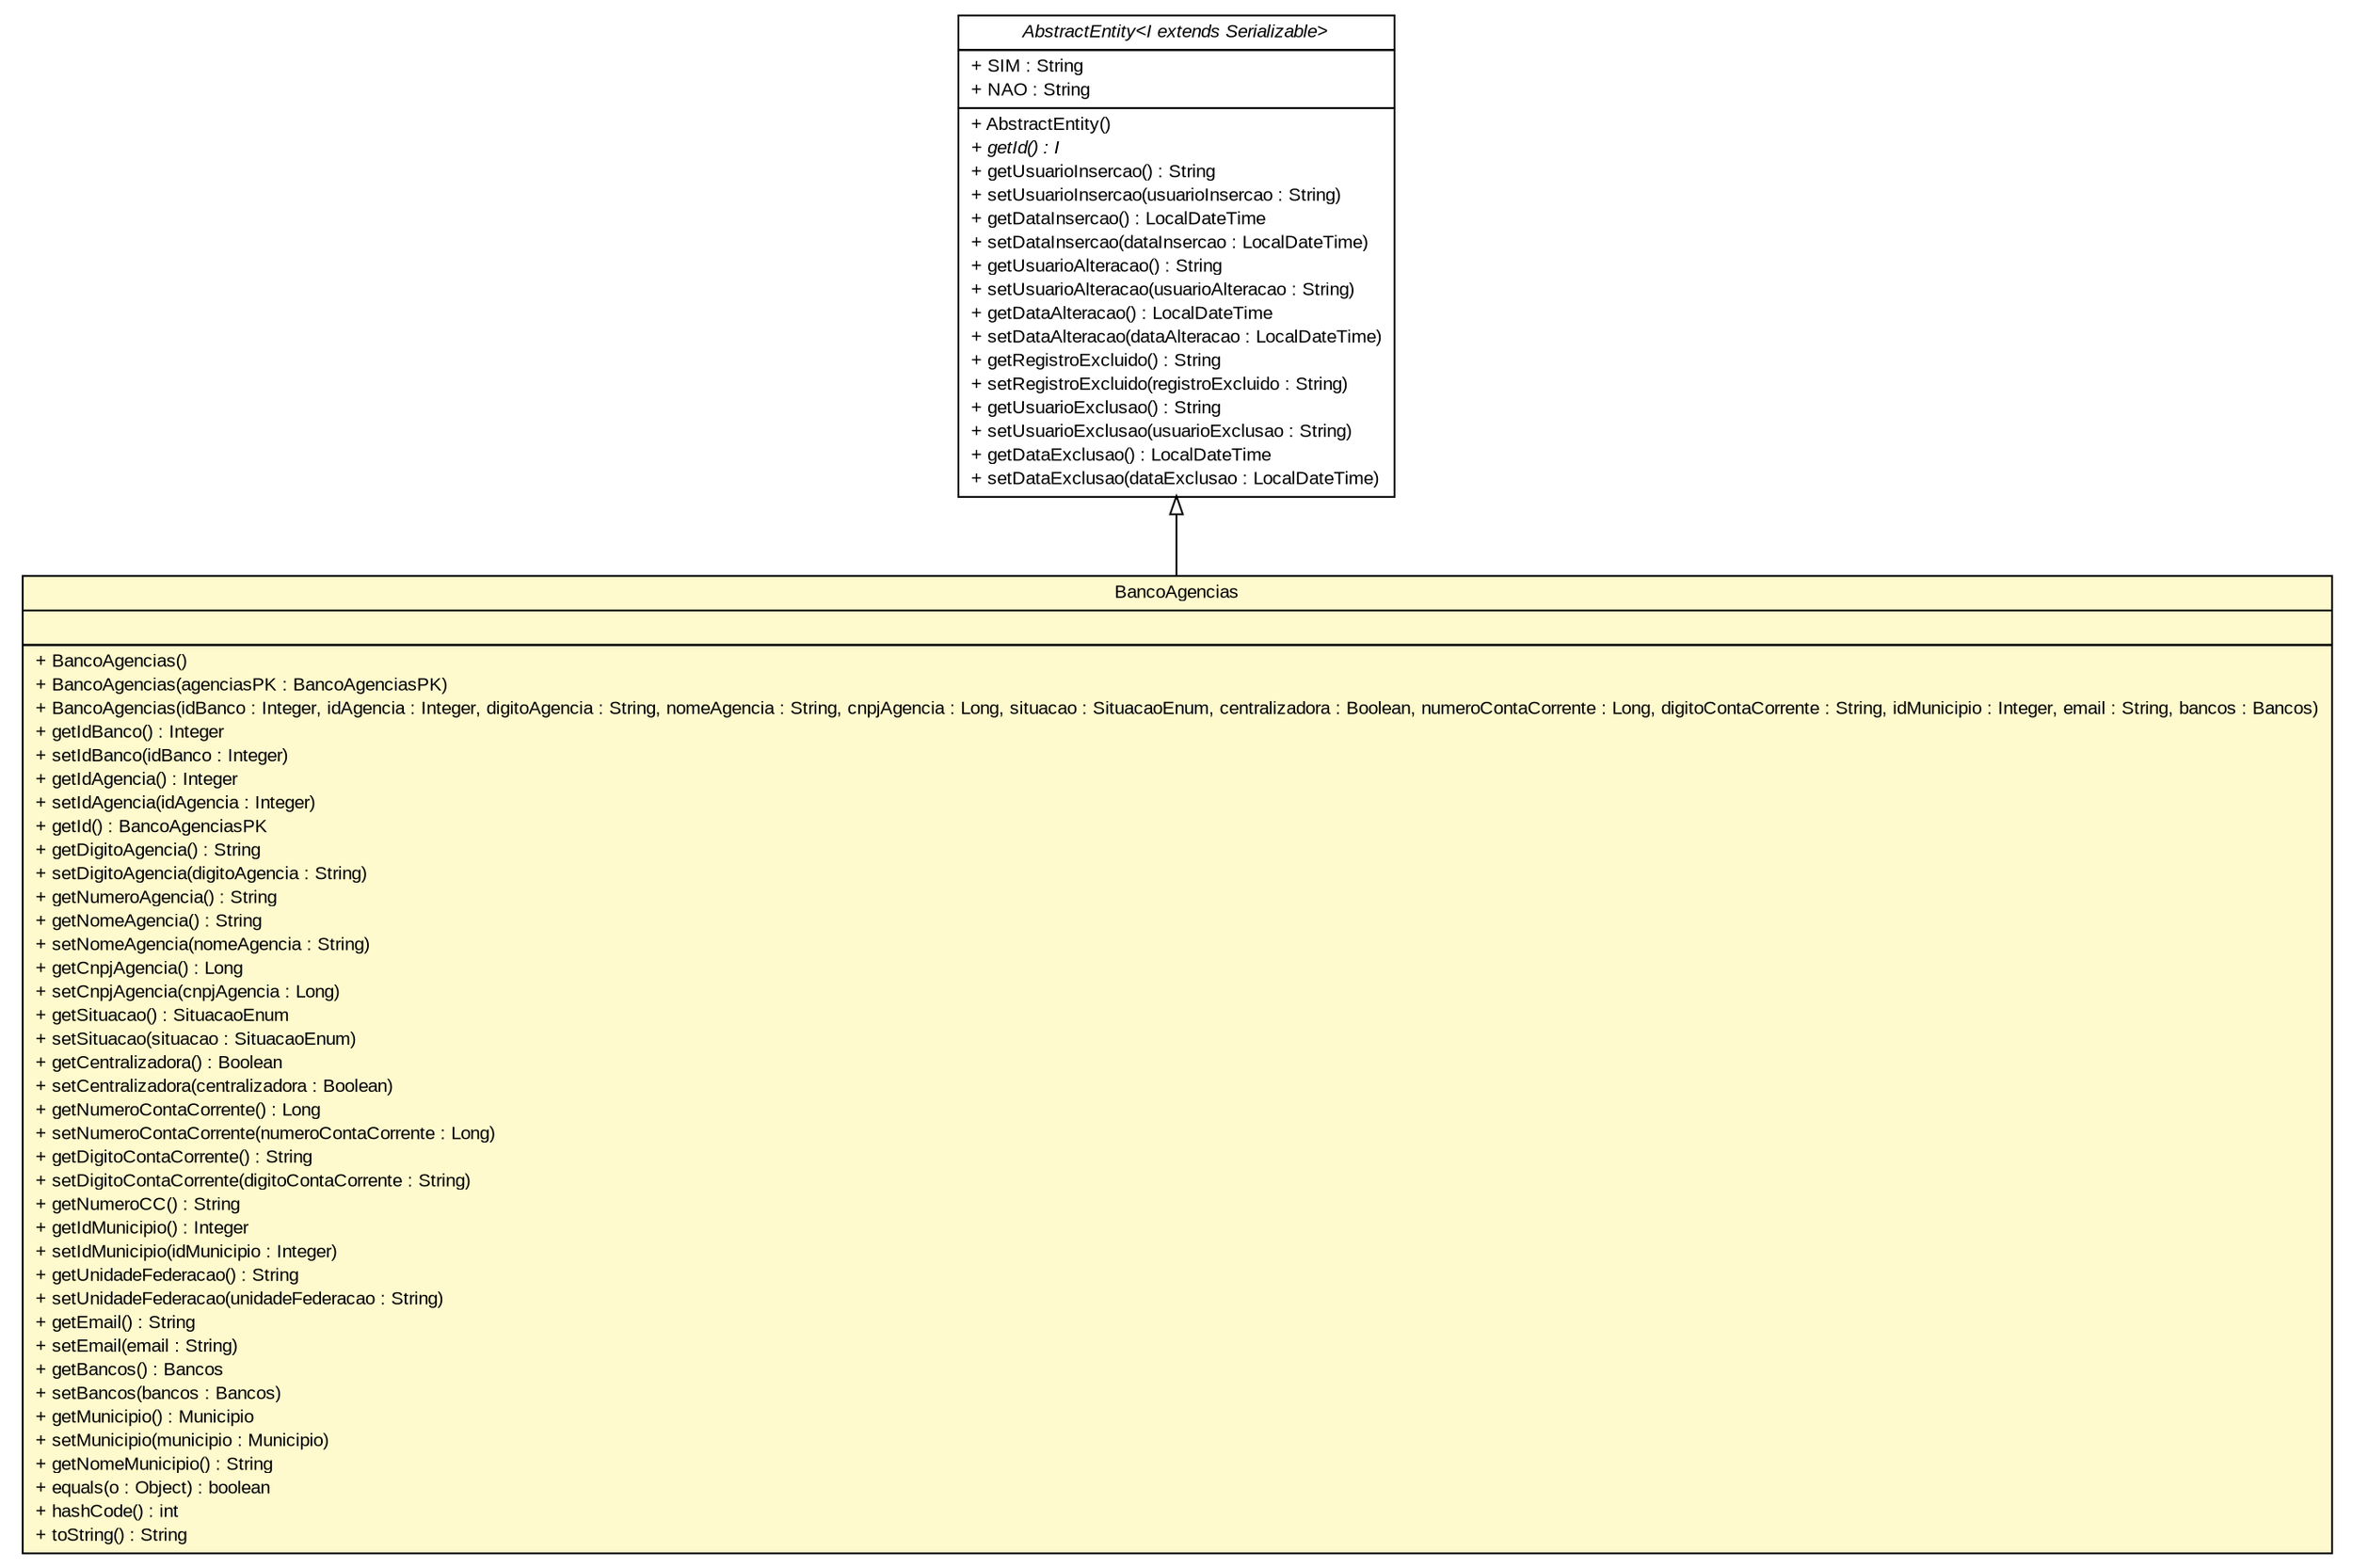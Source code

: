 #!/usr/local/bin/dot
#
# Class diagram 
# Generated by UMLGraph version R5_6 (http://www.umlgraph.org/)
#

digraph G {
	edge [fontname="arial",fontsize=10,labelfontname="arial",labelfontsize=10];
	node [fontname="arial",fontsize=10,shape=plaintext];
	nodesep=0.25;
	ranksep=0.5;
	// br.gov.to.sefaz.persistence.entity.AbstractEntity<I extends java.io.Serializable>
	c215207 [label=<<table title="br.gov.to.sefaz.persistence.entity.AbstractEntity" border="0" cellborder="1" cellspacing="0" cellpadding="2" port="p" href="../../../persistence/entity/AbstractEntity.html">
		<tr><td><table border="0" cellspacing="0" cellpadding="1">
<tr><td align="center" balign="center"><font face="arial italic"> AbstractEntity&lt;I extends Serializable&gt; </font></td></tr>
		</table></td></tr>
		<tr><td><table border="0" cellspacing="0" cellpadding="1">
<tr><td align="left" balign="left"> + SIM : String </td></tr>
<tr><td align="left" balign="left"> + NAO : String </td></tr>
		</table></td></tr>
		<tr><td><table border="0" cellspacing="0" cellpadding="1">
<tr><td align="left" balign="left"> + AbstractEntity() </td></tr>
<tr><td align="left" balign="left"><font face="arial italic" point-size="10.0"> + getId() : I </font></td></tr>
<tr><td align="left" balign="left"> + getUsuarioInsercao() : String </td></tr>
<tr><td align="left" balign="left"> + setUsuarioInsercao(usuarioInsercao : String) </td></tr>
<tr><td align="left" balign="left"> + getDataInsercao() : LocalDateTime </td></tr>
<tr><td align="left" balign="left"> + setDataInsercao(dataInsercao : LocalDateTime) </td></tr>
<tr><td align="left" balign="left"> + getUsuarioAlteracao() : String </td></tr>
<tr><td align="left" balign="left"> + setUsuarioAlteracao(usuarioAlteracao : String) </td></tr>
<tr><td align="left" balign="left"> + getDataAlteracao() : LocalDateTime </td></tr>
<tr><td align="left" balign="left"> + setDataAlteracao(dataAlteracao : LocalDateTime) </td></tr>
<tr><td align="left" balign="left"> + getRegistroExcluido() : String </td></tr>
<tr><td align="left" balign="left"> + setRegistroExcluido(registroExcluido : String) </td></tr>
<tr><td align="left" balign="left"> + getUsuarioExclusao() : String </td></tr>
<tr><td align="left" balign="left"> + setUsuarioExclusao(usuarioExclusao : String) </td></tr>
<tr><td align="left" balign="left"> + getDataExclusao() : LocalDateTime </td></tr>
<tr><td align="left" balign="left"> + setDataExclusao(dataExclusao : LocalDateTime) </td></tr>
		</table></td></tr>
		</table>>, URL="../../../persistence/entity/AbstractEntity.html", fontname="arial", fontcolor="black", fontsize=10.0];
	// br.gov.to.sefaz.arr.persistence.entity.BancoAgencias
	c215783 [label=<<table title="br.gov.to.sefaz.arr.persistence.entity.BancoAgencias" border="0" cellborder="1" cellspacing="0" cellpadding="2" port="p" bgcolor="lemonChiffon" href="./BancoAgencias.html">
		<tr><td><table border="0" cellspacing="0" cellpadding="1">
<tr><td align="center" balign="center"> BancoAgencias </td></tr>
		</table></td></tr>
		<tr><td><table border="0" cellspacing="0" cellpadding="1">
<tr><td align="left" balign="left">  </td></tr>
		</table></td></tr>
		<tr><td><table border="0" cellspacing="0" cellpadding="1">
<tr><td align="left" balign="left"> + BancoAgencias() </td></tr>
<tr><td align="left" balign="left"> + BancoAgencias(agenciasPK : BancoAgenciasPK) </td></tr>
<tr><td align="left" balign="left"> + BancoAgencias(idBanco : Integer, idAgencia : Integer, digitoAgencia : String, nomeAgencia : String, cnpjAgencia : Long, situacao : SituacaoEnum, centralizadora : Boolean, numeroContaCorrente : Long, digitoContaCorrente : String, idMunicipio : Integer, email : String, bancos : Bancos) </td></tr>
<tr><td align="left" balign="left"> + getIdBanco() : Integer </td></tr>
<tr><td align="left" balign="left"> + setIdBanco(idBanco : Integer) </td></tr>
<tr><td align="left" balign="left"> + getIdAgencia() : Integer </td></tr>
<tr><td align="left" balign="left"> + setIdAgencia(idAgencia : Integer) </td></tr>
<tr><td align="left" balign="left"> + getId() : BancoAgenciasPK </td></tr>
<tr><td align="left" balign="left"> + getDigitoAgencia() : String </td></tr>
<tr><td align="left" balign="left"> + setDigitoAgencia(digitoAgencia : String) </td></tr>
<tr><td align="left" balign="left"> + getNumeroAgencia() : String </td></tr>
<tr><td align="left" balign="left"> + getNomeAgencia() : String </td></tr>
<tr><td align="left" balign="left"> + setNomeAgencia(nomeAgencia : String) </td></tr>
<tr><td align="left" balign="left"> + getCnpjAgencia() : Long </td></tr>
<tr><td align="left" balign="left"> + setCnpjAgencia(cnpjAgencia : Long) </td></tr>
<tr><td align="left" balign="left"> + getSituacao() : SituacaoEnum </td></tr>
<tr><td align="left" balign="left"> + setSituacao(situacao : SituacaoEnum) </td></tr>
<tr><td align="left" balign="left"> + getCentralizadora() : Boolean </td></tr>
<tr><td align="left" balign="left"> + setCentralizadora(centralizadora : Boolean) </td></tr>
<tr><td align="left" balign="left"> + getNumeroContaCorrente() : Long </td></tr>
<tr><td align="left" balign="left"> + setNumeroContaCorrente(numeroContaCorrente : Long) </td></tr>
<tr><td align="left" balign="left"> + getDigitoContaCorrente() : String </td></tr>
<tr><td align="left" balign="left"> + setDigitoContaCorrente(digitoContaCorrente : String) </td></tr>
<tr><td align="left" balign="left"> + getNumeroCC() : String </td></tr>
<tr><td align="left" balign="left"> + getIdMunicipio() : Integer </td></tr>
<tr><td align="left" balign="left"> + setIdMunicipio(idMunicipio : Integer) </td></tr>
<tr><td align="left" balign="left"> + getUnidadeFederacao() : String </td></tr>
<tr><td align="left" balign="left"> + setUnidadeFederacao(unidadeFederacao : String) </td></tr>
<tr><td align="left" balign="left"> + getEmail() : String </td></tr>
<tr><td align="left" balign="left"> + setEmail(email : String) </td></tr>
<tr><td align="left" balign="left"> + getBancos() : Bancos </td></tr>
<tr><td align="left" balign="left"> + setBancos(bancos : Bancos) </td></tr>
<tr><td align="left" balign="left"> + getMunicipio() : Municipio </td></tr>
<tr><td align="left" balign="left"> + setMunicipio(municipio : Municipio) </td></tr>
<tr><td align="left" balign="left"> + getNomeMunicipio() : String </td></tr>
<tr><td align="left" balign="left"> + equals(o : Object) : boolean </td></tr>
<tr><td align="left" balign="left"> + hashCode() : int </td></tr>
<tr><td align="left" balign="left"> + toString() : String </td></tr>
		</table></td></tr>
		</table>>, URL="./BancoAgencias.html", fontname="arial", fontcolor="black", fontsize=10.0];
	//br.gov.to.sefaz.arr.persistence.entity.BancoAgencias extends br.gov.to.sefaz.persistence.entity.AbstractEntity<br.gov.to.sefaz.arr.persistence.entity.BancoAgenciasPK>
	c215207:p -> c215783:p [dir=back,arrowtail=empty];
}


